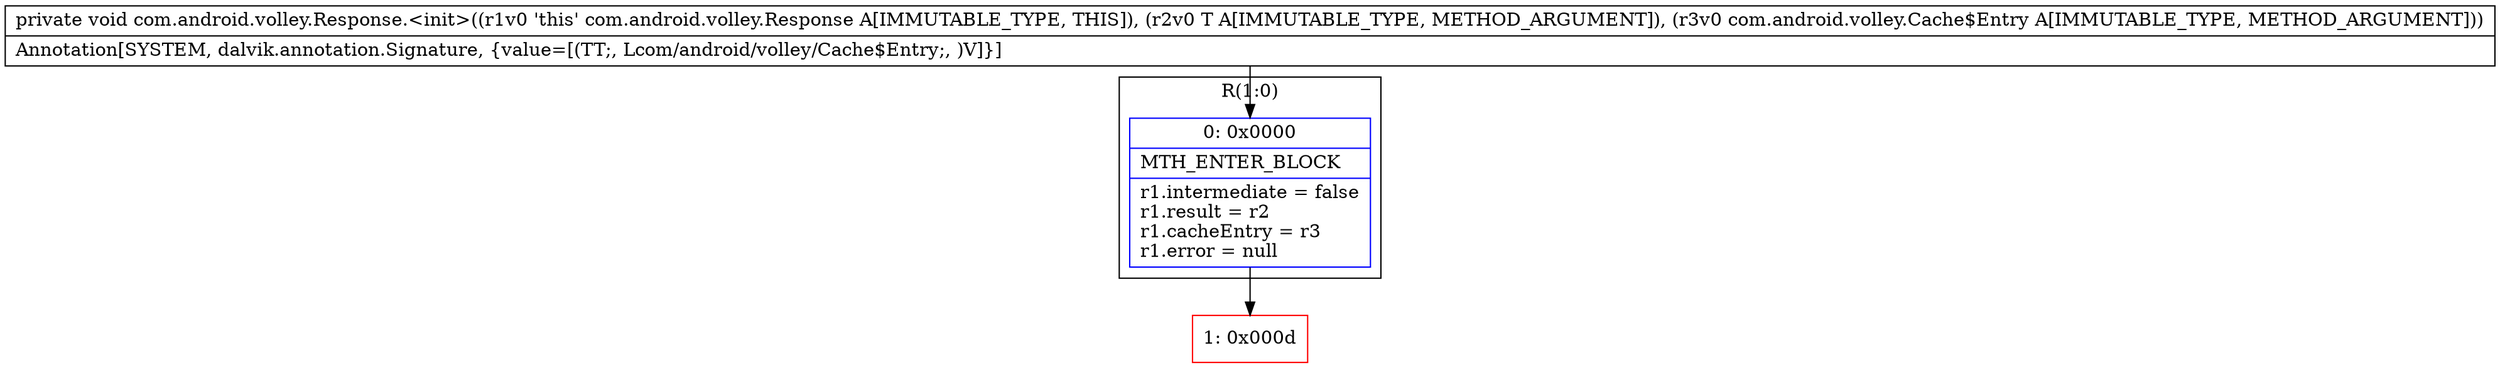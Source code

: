 digraph "CFG forcom.android.volley.Response.\<init\>(Ljava\/lang\/Object;Lcom\/android\/volley\/Cache$Entry;)V" {
subgraph cluster_Region_732563880 {
label = "R(1:0)";
node [shape=record,color=blue];
Node_0 [shape=record,label="{0\:\ 0x0000|MTH_ENTER_BLOCK\l|r1.intermediate = false\lr1.result = r2\lr1.cacheEntry = r3\lr1.error = null\l}"];
}
Node_1 [shape=record,color=red,label="{1\:\ 0x000d}"];
MethodNode[shape=record,label="{private void com.android.volley.Response.\<init\>((r1v0 'this' com.android.volley.Response A[IMMUTABLE_TYPE, THIS]), (r2v0 T A[IMMUTABLE_TYPE, METHOD_ARGUMENT]), (r3v0 com.android.volley.Cache$Entry A[IMMUTABLE_TYPE, METHOD_ARGUMENT]))  | Annotation[SYSTEM, dalvik.annotation.Signature, \{value=[(TT;, Lcom\/android\/volley\/Cache$Entry;, )V]\}]\l}"];
MethodNode -> Node_0;
Node_0 -> Node_1;
}

